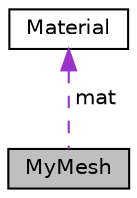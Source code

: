 digraph "MyMesh"
{
  edge [fontname="Helvetica",fontsize="10",labelfontname="Helvetica",labelfontsize="10"];
  node [fontname="Helvetica",fontsize="10",shape=record];
  Node1 [label="MyMesh",height=0.2,width=0.4,color="black", fillcolor="grey75", style="filled", fontcolor="black"];
  Node2 -> Node1 [dir="back",color="darkorchid3",fontsize="10",style="dashed",label=" mat" ,fontname="Helvetica"];
  Node2 [label="Material",height=0.2,width=0.4,color="black", fillcolor="white", style="filled",URL="$struct_material.html"];
}
